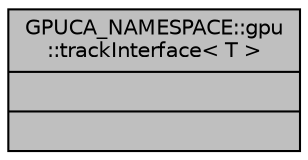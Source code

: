 digraph "GPUCA_NAMESPACE::gpu::trackInterface&lt; T &gt;"
{
 // INTERACTIVE_SVG=YES
  bgcolor="transparent";
  edge [fontname="Helvetica",fontsize="10",labelfontname="Helvetica",labelfontsize="10"];
  node [fontname="Helvetica",fontsize="10",shape=record];
  Node1 [label="{GPUCA_NAMESPACE::gpu\l::trackInterface\< T \>\n||}",height=0.2,width=0.4,color="black", fillcolor="grey75", style="filled", fontcolor="black"];
}
